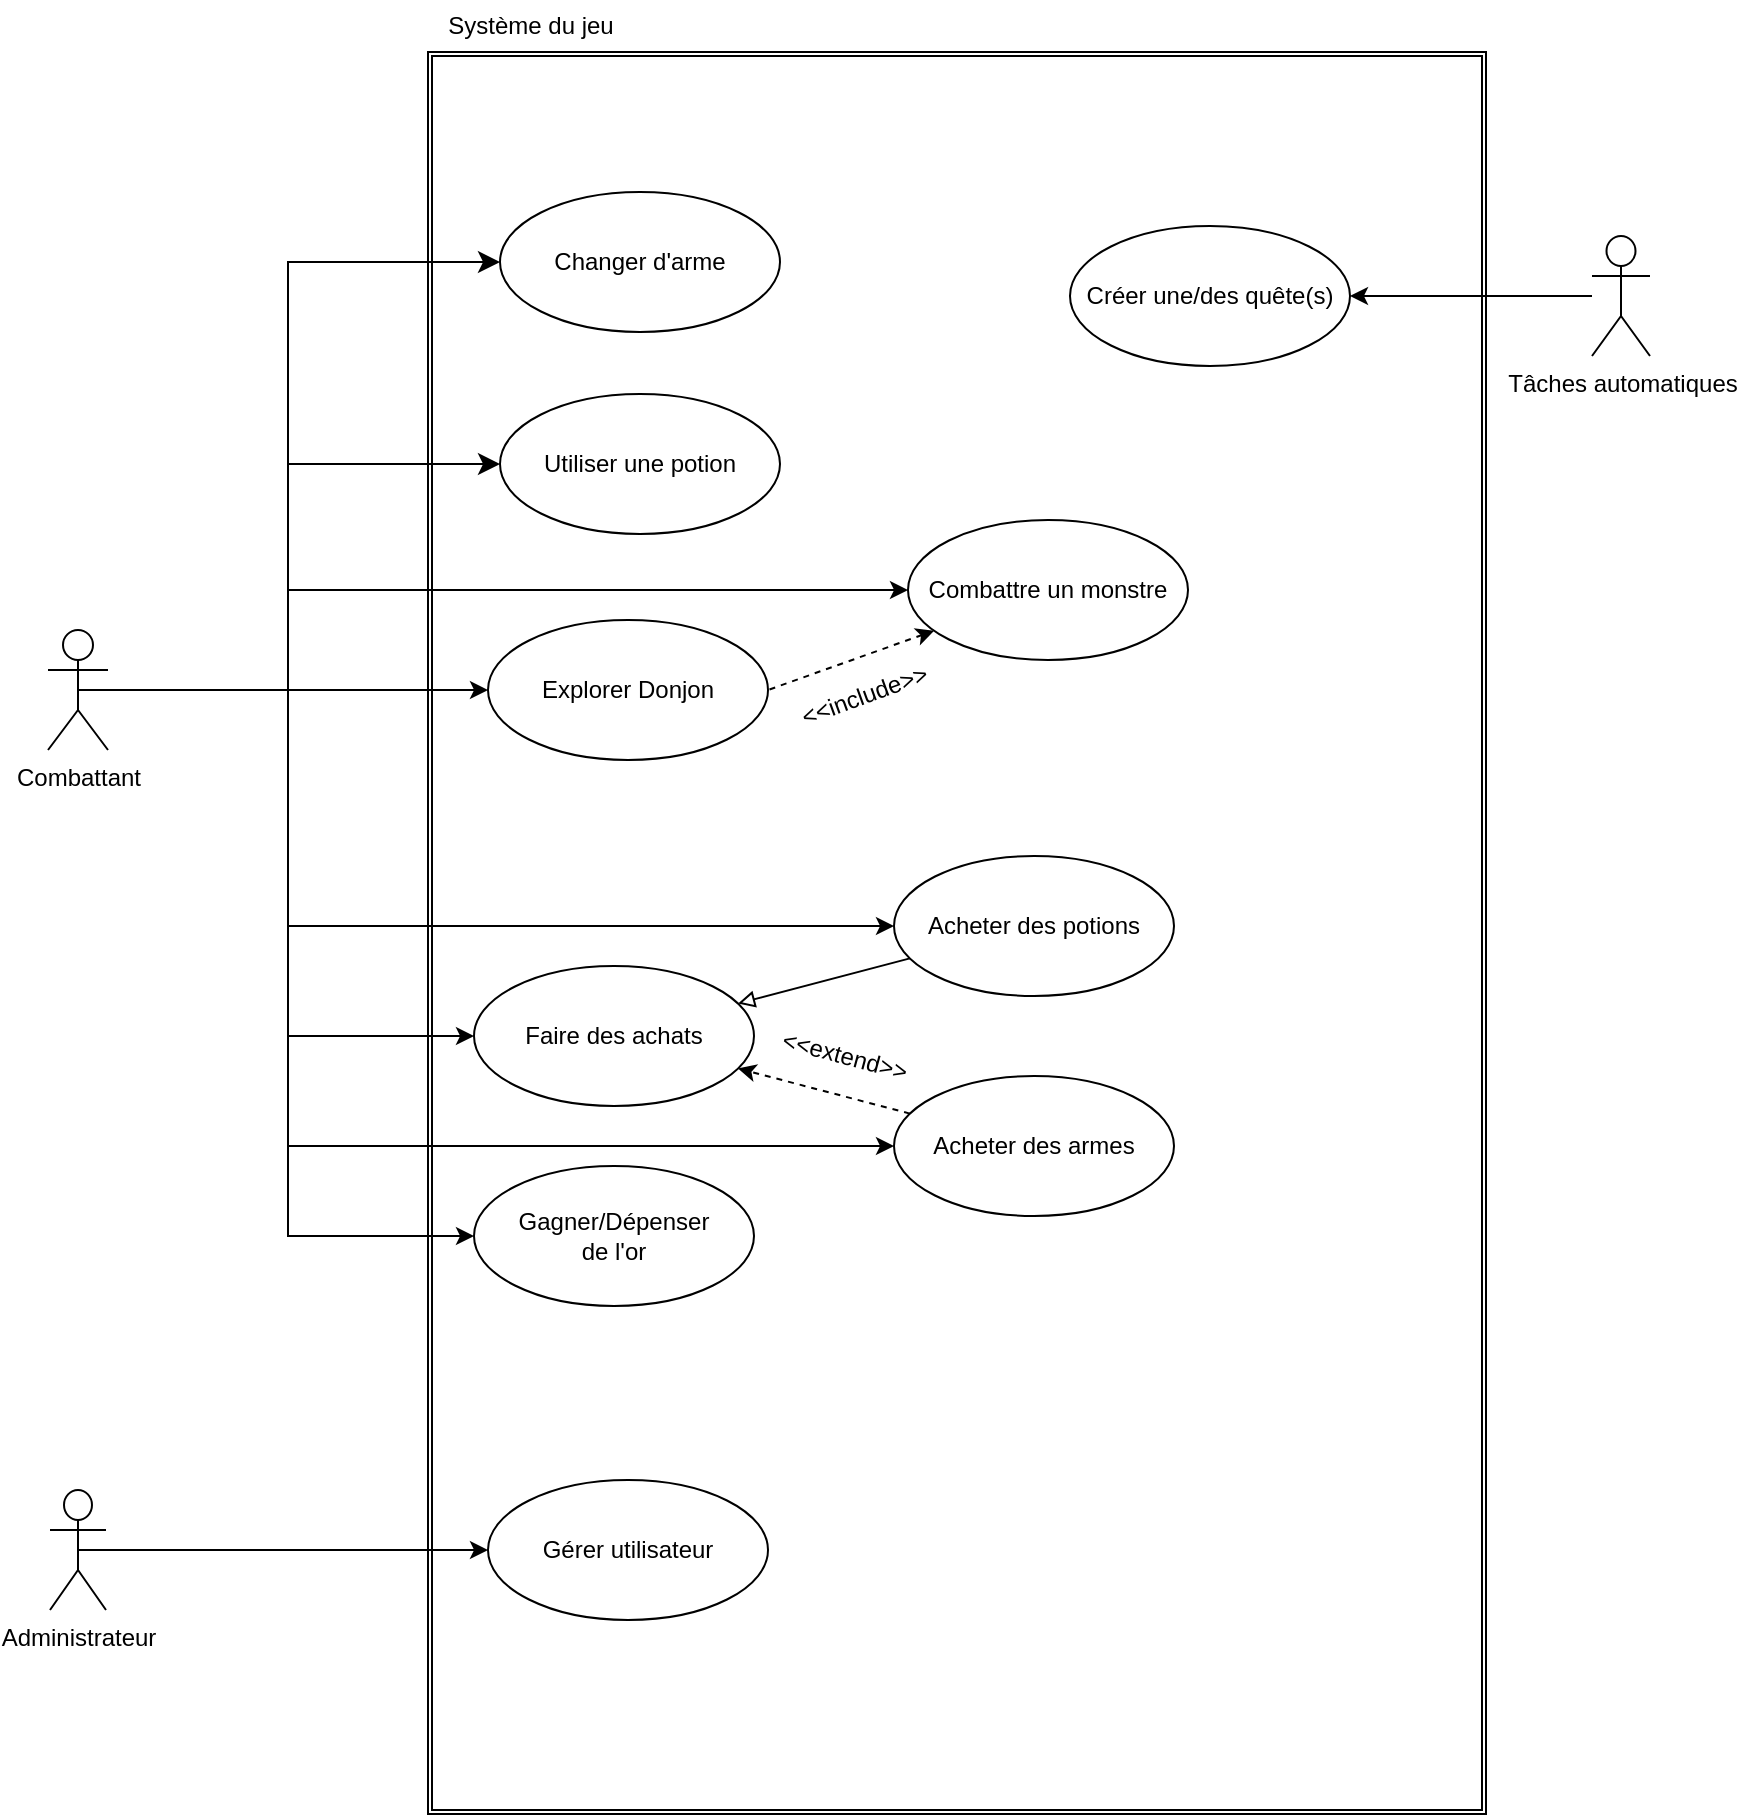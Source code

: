 <mxfile>
    <diagram id="CJroUYYzUjpO82fCctR-" name="Page-1">
        <mxGraphModel dx="1056" dy="751" grid="0" gridSize="10" guides="1" tooltips="1" connect="1" arrows="1" fold="1" page="0" pageScale="1" pageWidth="1100" pageHeight="1100" background="#ffffff" math="0" shadow="0">
            <root>
                <mxCell id="0"/>
                <mxCell id="1" parent="0"/>
                <mxCell id="49" value="" style="shape=ext;double=1;rounded=0;whiteSpace=wrap;html=1;fillColor=none;verticalAlign=middle;movable=1;resizable=1;rotatable=1;deletable=1;editable=1;connectable=1;" parent="1" vertex="1">
                    <mxGeometry x="380" y="106" width="529" height="881" as="geometry"/>
                </mxCell>
                <mxCell id="37" style="edgeStyle=elbowEdgeStyle;rounded=0;html=1;entryX=0;entryY=0.5;entryDx=0;entryDy=0;" parent="1" source="2" target="16" edge="1">
                    <mxGeometry relative="1" as="geometry">
                        <mxPoint x="580" y="370" as="targetPoint"/>
                        <Array as="points">
                            <mxPoint x="310" y="390"/>
                        </Array>
                    </mxGeometry>
                </mxCell>
                <mxCell id="38" style="edgeStyle=elbowEdgeStyle;rounded=0;html=1;entryX=0;entryY=0.5;entryDx=0;entryDy=0;" parent="1" source="2" target="11" edge="1">
                    <mxGeometry relative="1" as="geometry"/>
                </mxCell>
                <mxCell id="40" style="edgeStyle=elbowEdgeStyle;rounded=0;html=1;" parent="1" source="2" target="21" edge="1">
                    <mxGeometry relative="1" as="geometry">
                        <Array as="points">
                            <mxPoint x="310" y="490"/>
                        </Array>
                    </mxGeometry>
                </mxCell>
                <mxCell id="41" style="edgeStyle=elbowEdgeStyle;rounded=0;html=1;" parent="1" source="2" target="20" edge="1">
                    <mxGeometry relative="1" as="geometry">
                        <Array as="points">
                            <mxPoint x="310" y="530"/>
                        </Array>
                    </mxGeometry>
                </mxCell>
                <mxCell id="42" style="edgeStyle=elbowEdgeStyle;rounded=0;html=1;" parent="1" source="2" target="22" edge="1">
                    <mxGeometry relative="1" as="geometry">
                        <Array as="points">
                            <mxPoint x="310" y="550"/>
                        </Array>
                    </mxGeometry>
                </mxCell>
                <mxCell id="43" style="edgeStyle=elbowEdgeStyle;rounded=0;html=1;entryX=0;entryY=0.5;entryDx=0;entryDy=0;" parent="1" source="2" target="14" edge="1">
                    <mxGeometry relative="1" as="geometry">
                        <Array as="points">
                            <mxPoint x="310" y="580"/>
                        </Array>
                    </mxGeometry>
                </mxCell>
                <mxCell id="2" value="Combattant" style="shape=umlActor;verticalLabelPosition=bottom;verticalAlign=top;html=1;" parent="1" vertex="1">
                    <mxGeometry x="190" y="395" width="30" height="60" as="geometry"/>
                </mxCell>
                <mxCell id="6" value="Changer d'arme" style="ellipse;whiteSpace=wrap;html=1;" parent="1" vertex="1">
                    <mxGeometry x="416" y="176" width="140" height="70" as="geometry"/>
                </mxCell>
                <mxCell id="11" value="Explorer Donjon" style="ellipse;whiteSpace=wrap;html=1;" parent="1" vertex="1">
                    <mxGeometry x="410" y="390" width="140" height="70" as="geometry"/>
                </mxCell>
                <mxCell id="14" value="Gagner/Dépenser&lt;br&gt;de l'or" style="ellipse;whiteSpace=wrap;html=1;" parent="1" vertex="1">
                    <mxGeometry x="403" y="663" width="140" height="70" as="geometry"/>
                </mxCell>
                <mxCell id="17" style="edgeStyle=none;html=1;entryX=1;entryY=0.5;entryDx=0;entryDy=0;dashed=1;startArrow=classic;startFill=1;endArrow=none;endFill=0;" parent="1" source="16" target="11" edge="1">
                    <mxGeometry relative="1" as="geometry"/>
                </mxCell>
                <mxCell id="16" value="Combattre un monstre" style="ellipse;whiteSpace=wrap;html=1;" parent="1" vertex="1">
                    <mxGeometry x="620" y="340" width="140" height="70" as="geometry"/>
                </mxCell>
                <mxCell id="20" value="Faire des achats" style="ellipse;whiteSpace=wrap;html=1;" parent="1" vertex="1">
                    <mxGeometry x="403" y="563" width="140" height="70" as="geometry"/>
                </mxCell>
                <mxCell id="21" value="Acheter des potions" style="ellipse;whiteSpace=wrap;html=1;" parent="1" vertex="1">
                    <mxGeometry x="613" y="508" width="140" height="70" as="geometry"/>
                </mxCell>
                <mxCell id="22" value="Acheter des armes" style="ellipse;whiteSpace=wrap;html=1;" parent="1" vertex="1">
                    <mxGeometry x="613" y="618" width="140" height="70" as="geometry"/>
                </mxCell>
                <mxCell id="23" style="edgeStyle=none;html=1;dashed=1;" parent="1" source="22" target="20" edge="1">
                    <mxGeometry relative="1" as="geometry">
                        <mxPoint x="646.039" y="693.003" as="sourcePoint"/>
                        <mxPoint x="563" y="722.66" as="targetPoint"/>
                    </mxGeometry>
                </mxCell>
                <mxCell id="24" style="edgeStyle=none;html=1;endArrow=block;endFill=0;" parent="1" source="21" target="20" edge="1">
                    <mxGeometry relative="1" as="geometry">
                        <mxPoint x="632.223" y="630.635" as="sourcePoint"/>
                        <mxPoint x="553" y="608" as="targetPoint"/>
                    </mxGeometry>
                </mxCell>
                <mxCell id="28" value="&amp;lt;&amp;lt;include&amp;gt;&amp;gt;" style="text;html=1;align=center;verticalAlign=middle;resizable=0;points=[];autosize=1;strokeColor=none;fillColor=none;rotation=-20;" parent="1" vertex="1">
                    <mxGeometry x="553" y="413" width="90" height="30" as="geometry"/>
                </mxCell>
                <mxCell id="30" value="&amp;lt;&amp;lt;extend&amp;gt;&amp;gt;" style="text;html=1;align=center;verticalAlign=middle;resizable=0;points=[];autosize=1;strokeColor=none;fillColor=none;rotation=15;" parent="1" vertex="1">
                    <mxGeometry x="543" y="593" width="90" height="30" as="geometry"/>
                </mxCell>
                <mxCell id="33" value="" style="edgeStyle=elbowEdgeStyle;elbow=horizontal;endArrow=classic;html=1;rounded=0;endSize=8;startSize=8;exitX=0.5;exitY=0.5;exitDx=0;exitDy=0;exitPerimeter=0;" parent="1" source="2" target="6" edge="1">
                    <mxGeometry width="50" height="50" relative="1" as="geometry">
                        <mxPoint x="205" y="440" as="sourcePoint"/>
                        <mxPoint x="630" y="80" as="targetPoint"/>
                        <Array as="points">
                            <mxPoint x="310" y="280"/>
                        </Array>
                    </mxGeometry>
                </mxCell>
                <mxCell id="34" value="" style="edgeStyle=elbowEdgeStyle;elbow=horizontal;endArrow=classic;html=1;rounded=0;endSize=8;startSize=8;entryX=0;entryY=0.5;entryDx=0;entryDy=0;exitX=0.5;exitY=0.5;exitDx=0;exitDy=0;exitPerimeter=0;" parent="1" source="2" target="60" edge="1">
                    <mxGeometry width="50" height="50" relative="1" as="geometry">
                        <mxPoint x="200" y="430" as="sourcePoint"/>
                        <mxPoint x="416" y="311" as="targetPoint"/>
                        <Array as="points">
                            <mxPoint x="310" y="320"/>
                        </Array>
                    </mxGeometry>
                </mxCell>
                <mxCell id="50" value="Système du jeu" style="text;html=1;align=center;verticalAlign=middle;resizable=0;points=[];autosize=1;strokeColor=none;fillColor=none;" parent="1" vertex="1">
                    <mxGeometry x="380" y="80" width="101" height="26" as="geometry"/>
                </mxCell>
                <mxCell id="51" value="Créer une/des quête(s)" style="ellipse;whiteSpace=wrap;html=1;strokeWidth=1;" parent="1" vertex="1">
                    <mxGeometry x="701" y="193" width="140" height="70" as="geometry"/>
                </mxCell>
                <mxCell id="60" value="Utiliser une potion" style="ellipse;whiteSpace=wrap;html=1;" parent="1" vertex="1">
                    <mxGeometry x="416" y="277" width="140" height="70" as="geometry"/>
                </mxCell>
                <mxCell id="62" style="edgeStyle=none;rounded=0;html=1;entryX=1;entryY=0.5;entryDx=0;entryDy=0;startArrow=none;startFill=0;endArrow=classic;endFill=1;" parent="1" source="61" target="51" edge="1">
                    <mxGeometry relative="1" as="geometry"/>
                </mxCell>
                <mxCell id="61" value="Tâches automatiques" style="shape=umlActor;verticalLabelPosition=bottom;verticalAlign=top;html=1;" parent="1" vertex="1">
                    <mxGeometry x="962" y="198" width="29" height="60" as="geometry"/>
                </mxCell>
                <mxCell id="66" style="edgeStyle=none;rounded=0;html=1;exitX=0.5;exitY=0.5;exitDx=0;exitDy=0;exitPerimeter=0;startArrow=none;startFill=0;endArrow=classic;endFill=1;" parent="1" source="63" target="65" edge="1">
                    <mxGeometry relative="1" as="geometry"/>
                </mxCell>
                <mxCell id="63" value="Administrateur" style="shape=umlActor;verticalLabelPosition=bottom;verticalAlign=top;html=1;" parent="1" vertex="1">
                    <mxGeometry x="191" y="825" width="28" height="60" as="geometry"/>
                </mxCell>
                <mxCell id="65" value="Gérer utilisateur" style="ellipse;whiteSpace=wrap;html=1;" parent="1" vertex="1">
                    <mxGeometry x="410" y="820" width="140" height="70" as="geometry"/>
                </mxCell>
            </root>
        </mxGraphModel>
    </diagram>
</mxfile>